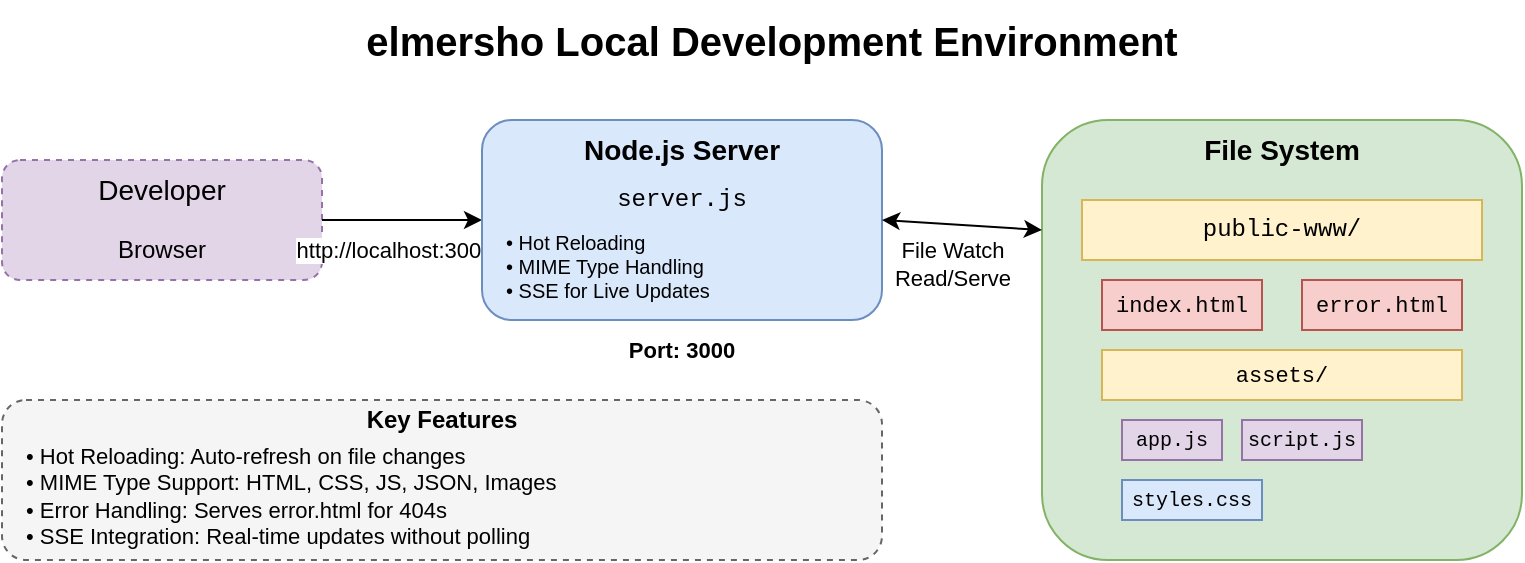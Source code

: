 <?xml version="1.0" encoding="UTF-8"?>
<mxfile version="21.0.0" type="device">
  <diagram name="Local Development Architecture" id="local-dev-arch">
    <mxGraphModel dx="1106" dy="613" grid="1" gridSize="10" guides="1" tooltips="1" connect="1" arrows="1" fold="1" page="1" pageScale="1" pageWidth="850" pageHeight="1100" math="0" shadow="0">
      <root>
        <mxCell id="0" />
        <mxCell id="1" parent="0" />
        
        <!-- Title -->
        <mxCell id="title-1" value="elmersho Local Development Environment" style="text;html=1;strokeColor=none;fillColor=none;align=center;verticalAlign=middle;whiteSpace=wrap;rounded=0;fontSize=20;fontStyle=1" parent="1" vertex="1">
          <mxGeometry x="200" y="20" width="450" height="40" as="geometry" />
        </mxCell>
        
        <!-- Developer Box -->
        <mxCell id="dev-1" value="" style="rounded=1;whiteSpace=wrap;html=1;fillColor=#e1d5e7;strokeColor=#9673a6;dashed=1" parent="1" vertex="1">
          <mxGeometry x="40" y="100" width="160" height="60" as="geometry" />
        </mxCell>
        <mxCell id="dev-2" value="Developer" style="text;html=1;strokeColor=none;fillColor=none;align=center;verticalAlign=middle;whiteSpace=wrap;rounded=0;fontSize=14" parent="1" vertex="1">
          <mxGeometry x="40" y="100" width="160" height="30" as="geometry" />
        </mxCell>
        <mxCell id="dev-3" value="Browser" style="text;html=1;strokeColor=none;fillColor=none;align=center;verticalAlign=middle;whiteSpace=wrap;rounded=0;fontSize=12" parent="1" vertex="1">
          <mxGeometry x="40" y="130" width="160" height="30" as="geometry" />
        </mxCell>
        
        <!-- Arrow from Developer to Server -->
        <mxCell id="arrow-1" value="" style="endArrow=classic;html=1;rounded=0;exitX=1;exitY=0.5;exitDx=0;exitDy=0;entryX=0;entryY=0.5;entryDx=0;entryDy=0" parent="1" source="dev-1" target="server-1" edge="1">
          <mxGeometry width="50" height="50" relative="1" as="geometry">
            <mxPoint x="340" y="340" as="sourcePoint" />
            <mxPoint x="390" y="290" as="targetPoint" />
          </mxGeometry>
        </mxCell>
        <mxCell id="arrow-label-1" value="http://localhost:3000" style="edgeLabel;html=1;align=center;verticalAlign=middle;resizable=0;points=[];fontSize=11" vertex="1" connectable="0" parent="arrow-1">
          <mxGeometry x="-0.1" y="-15" relative="1" as="geometry">
            <mxPoint as="offset" />
          </mxGeometry>
        </mxCell>
        
        <!-- Node.js Server Box -->
        <mxCell id="server-1" value="" style="rounded=1;whiteSpace=wrap;html=1;fillColor=#dae8fc;strokeColor=#6c8ebf" parent="1" vertex="1">
          <mxGeometry x="280" y="80" width="200" height="100" as="geometry" />
        </mxCell>
        <mxCell id="server-2" value="Node.js Server" style="text;html=1;strokeColor=none;fillColor=none;align=center;verticalAlign=middle;whiteSpace=wrap;rounded=0;fontSize=14;fontStyle=1" parent="1" vertex="1">
          <mxGeometry x="280" y="80" width="200" height="30" as="geometry" />
        </mxCell>
        <mxCell id="server-3" value="server.js" style="text;html=1;strokeColor=none;fillColor=none;align=center;verticalAlign=middle;whiteSpace=wrap;rounded=0;fontSize=12;fontFamily=Courier New" parent="1" vertex="1">
          <mxGeometry x="280" y="110" width="200" height="20" as="geometry" />
        </mxCell>
        <mxCell id="server-4" value="• Hot Reloading&#xa;• MIME Type Handling&#xa;• SSE for Live Updates" style="text;html=1;strokeColor=none;fillColor=none;align=left;verticalAlign=middle;whiteSpace=wrap;rounded=0;fontSize=10" parent="1" vertex="1">
          <mxGeometry x="290" y="130" width="180" height="45" as="geometry" />
        </mxCell>
        
        <!-- File System Box -->
        <mxCell id="fs-1" value="" style="rounded=1;whiteSpace=wrap;html=1;fillColor=#d5e8d4;strokeColor=#82b366" parent="1" vertex="1">
          <mxGeometry x="560" y="80" width="240" height="220" as="geometry" />
        </mxCell>
        <mxCell id="fs-2" value="File System" style="text;html=1;strokeColor=none;fillColor=none;align=center;verticalAlign=middle;whiteSpace=wrap;rounded=0;fontSize=14;fontStyle=1" parent="1" vertex="1">
          <mxGeometry x="560" y="80" width="240" height="30" as="geometry" />
        </mxCell>
        
        <!-- public-www directory -->
        <mxCell id="pw-1" value="public-www/" style="rounded=0;whiteSpace=wrap;html=1;fillColor=#fff2cc;strokeColor=#d6b656;fontSize=12;fontFamily=Courier New" parent="1" vertex="1">
          <mxGeometry x="580" y="120" width="200" height="30" as="geometry" />
        </mxCell>
        
        <!-- HTML files -->
        <mxCell id="html-1" value="index.html" style="rounded=0;whiteSpace=wrap;html=1;fillColor=#f8cecc;strokeColor=#b85450;fontSize=11;fontFamily=Courier New" parent="1" vertex="1">
          <mxGeometry x="590" y="160" width="80" height="25" as="geometry" />
        </mxCell>
        <mxCell id="html-2" value="error.html" style="rounded=0;whiteSpace=wrap;html=1;fillColor=#f8cecc;strokeColor=#b85450;fontSize=11;fontFamily=Courier New" parent="1" vertex="1">
          <mxGeometry x="690" y="160" width="80" height="25" as="geometry" />
        </mxCell>
        
        <!-- Assets directory -->
        <mxCell id="assets-1" value="assets/" style="rounded=0;whiteSpace=wrap;html=1;fillColor=#fff2cc;strokeColor=#d6b656;fontSize=11;fontFamily=Courier New" parent="1" vertex="1">
          <mxGeometry x="590" y="195" width="180" height="25" as="geometry" />
        </mxCell>
        
        <!-- JS files -->
        <mxCell id="js-1" value="app.js" style="rounded=0;whiteSpace=wrap;html=1;fillColor=#e1d5e7;strokeColor=#9673a6;fontSize=10;fontFamily=Courier New" parent="1" vertex="1">
          <mxGeometry x="600" y="230" width="50" height="20" as="geometry" />
        </mxCell>
        <mxCell id="js-2" value="script.js" style="rounded=0;whiteSpace=wrap;html=1;fillColor=#e1d5e7;strokeColor=#9673a6;fontSize=10;fontFamily=Courier New" parent="1" vertex="1">
          <mxGeometry x="660" y="230" width="60" height="20" as="geometry" />
        </mxCell>
        
        <!-- CSS file -->
        <mxCell id="css-1" value="styles.css" style="rounded=0;whiteSpace=wrap;html=1;fillColor=#dae8fc;strokeColor=#6c8ebf;fontSize=10;fontFamily=Courier New" parent="1" vertex="1">
          <mxGeometry x="600" y="260" width="70" height="20" as="geometry" />
        </mxCell>
        
        <!-- Arrow from Server to File System -->
        <mxCell id="arrow-2" value="" style="endArrow=classic;startArrow=classic;html=1;rounded=0;exitX=1;exitY=0.5;exitDx=0;exitDy=0;entryX=0;entryY=0.25;entryDx=0;entryDy=0" parent="1" source="server-1" target="fs-1" edge="1">
          <mxGeometry width="50" height="50" relative="1" as="geometry">
            <mxPoint x="340" y="340" as="sourcePoint" />
            <mxPoint x="390" y="290" as="targetPoint" />
          </mxGeometry>
        </mxCell>
        <mxCell id="arrow-label-2" value="File Watch&#xa;Read/Serve" style="edgeLabel;html=1;align=center;verticalAlign=middle;resizable=0;points=[];fontSize=11" vertex="1" connectable="0" parent="arrow-2">
          <mxGeometry x="-0.1" y="-20" relative="1" as="geometry">
            <mxPoint as="offset" />
          </mxGeometry>
        </mxCell>
        
        <!-- Features Box -->
        <mxCell id="features-1" value="" style="rounded=1;whiteSpace=wrap;html=1;fillColor=#f5f5f5;strokeColor=#666666;dashed=1" parent="1" vertex="1">
          <mxGeometry x="40" y="220" width="440" height="80" as="geometry" />
        </mxCell>
        <mxCell id="features-2" value="Key Features" style="text;html=1;strokeColor=none;fillColor=none;align=center;verticalAlign=middle;whiteSpace=wrap;rounded=0;fontSize=12;fontStyle=1" parent="1" vertex="1">
          <mxGeometry x="40" y="220" width="440" height="20" as="geometry" />
        </mxCell>
        <mxCell id="features-3" value="• Hot Reloading: Auto-refresh on file changes&#xa;• MIME Type Support: HTML, CSS, JS, JSON, Images&#xa;• Error Handling: Serves error.html for 404s&#xa;• SSE Integration: Real-time updates without polling" style="text;html=1;strokeColor=none;fillColor=none;align=left;verticalAlign=middle;whiteSpace=wrap;rounded=0;fontSize=11" parent="1" vertex="1">
          <mxGeometry x="50" y="240" width="420" height="55" as="geometry" />
        </mxCell>
        
        <!-- Port Info -->
        <mxCell id="port-1" value="Port: 3000" style="text;html=1;strokeColor=none;fillColor=none;align=center;verticalAlign=middle;whiteSpace=wrap;rounded=0;fontSize=11;fontStyle=1" parent="1" vertex="1">
          <mxGeometry x="330" y="185" width="100" height="20" as="geometry" />
        </mxCell>
      </root>
    </mxGraphModel>
  </diagram>
</mxfile>